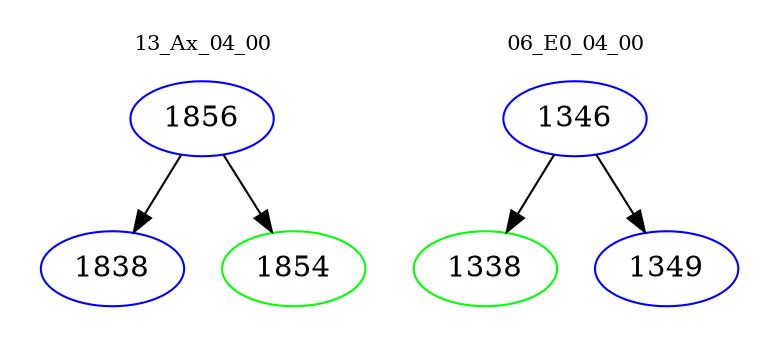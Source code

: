 digraph{
subgraph cluster_0 {
color = white
label = "13_Ax_04_00";
fontsize=10;
T0_1856 [label="1856", color="blue"]
T0_1856 -> T0_1838 [color="black"]
T0_1838 [label="1838", color="blue"]
T0_1856 -> T0_1854 [color="black"]
T0_1854 [label="1854", color="green"]
}
subgraph cluster_1 {
color = white
label = "06_E0_04_00";
fontsize=10;
T1_1346 [label="1346", color="blue"]
T1_1346 -> T1_1338 [color="black"]
T1_1338 [label="1338", color="green"]
T1_1346 -> T1_1349 [color="black"]
T1_1349 [label="1349", color="blue"]
}
}
